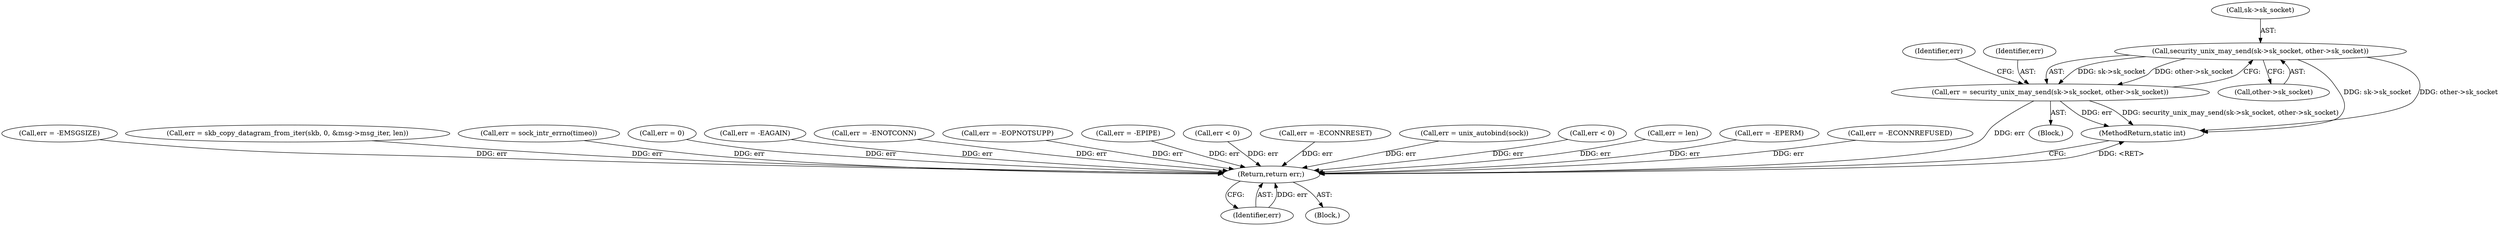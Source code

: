 digraph "0_linux_7d267278a9ece963d77eefec61630223fce08c6c_2@API" {
"1000458" [label="(Call,security_unix_may_send(sk->sk_socket, other->sk_socket))"];
"1000456" [label="(Call,err = security_unix_may_send(sk->sk_socket, other->sk_socket))"];
"1000554" [label="(Return,return err;)"];
"1000554" [label="(Return,return err;)"];
"1000227" [label="(Call,err = -EMSGSIZE)"];
"1000458" [label="(Call,security_unix_may_send(sk->sk_socket, other->sk_socket))"];
"1000316" [label="(Call,err = skb_copy_datagram_from_iter(skb, 0, &msg->msg_iter, len))"];
"1000491" [label="(Call,err = sock_intr_errno(timeo))"];
"1000466" [label="(Identifier,err)"];
"1000462" [label="(Call,other->sk_socket)"];
"1000401" [label="(Call,err = 0)"];
"1000555" [label="(Identifier,err)"];
"1000481" [label="(Call,err = -EAGAIN)"];
"1000195" [label="(Call,err = -ENOTCONN)"];
"1000157" [label="(Call,err = -EOPNOTSUPP)"];
"1000438" [label="(Call,err = -EPIPE)"];
"1000292" [label="(Call,err < 0)"];
"1000107" [label="(Block,)"];
"1000343" [label="(Call,err = -ECONNRESET)"];
"1000457" [label="(Identifier,err)"];
"1000221" [label="(Call,err = unix_autobind(sock))"];
"1000183" [label="(Call,err < 0)"];
"1000376" [label="(Call,err = len)"];
"1000455" [label="(Block,)"];
"1000459" [label="(Call,sk->sk_socket)"];
"1000556" [label="(MethodReturn,static int)"];
"1000382" [label="(Call,err = -EPERM)"];
"1000423" [label="(Call,err = -ECONNREFUSED)"];
"1000456" [label="(Call,err = security_unix_may_send(sk->sk_socket, other->sk_socket))"];
"1000458" -> "1000456"  [label="AST: "];
"1000458" -> "1000462"  [label="CFG: "];
"1000459" -> "1000458"  [label="AST: "];
"1000462" -> "1000458"  [label="AST: "];
"1000456" -> "1000458"  [label="CFG: "];
"1000458" -> "1000556"  [label="DDG: sk->sk_socket"];
"1000458" -> "1000556"  [label="DDG: other->sk_socket"];
"1000458" -> "1000456"  [label="DDG: sk->sk_socket"];
"1000458" -> "1000456"  [label="DDG: other->sk_socket"];
"1000456" -> "1000455"  [label="AST: "];
"1000457" -> "1000456"  [label="AST: "];
"1000466" -> "1000456"  [label="CFG: "];
"1000456" -> "1000556"  [label="DDG: err"];
"1000456" -> "1000556"  [label="DDG: security_unix_may_send(sk->sk_socket, other->sk_socket)"];
"1000456" -> "1000554"  [label="DDG: err"];
"1000554" -> "1000107"  [label="AST: "];
"1000554" -> "1000555"  [label="CFG: "];
"1000555" -> "1000554"  [label="AST: "];
"1000556" -> "1000554"  [label="CFG: "];
"1000554" -> "1000556"  [label="DDG: <RET>"];
"1000555" -> "1000554"  [label="DDG: err"];
"1000382" -> "1000554"  [label="DDG: err"];
"1000292" -> "1000554"  [label="DDG: err"];
"1000183" -> "1000554"  [label="DDG: err"];
"1000157" -> "1000554"  [label="DDG: err"];
"1000221" -> "1000554"  [label="DDG: err"];
"1000423" -> "1000554"  [label="DDG: err"];
"1000491" -> "1000554"  [label="DDG: err"];
"1000438" -> "1000554"  [label="DDG: err"];
"1000195" -> "1000554"  [label="DDG: err"];
"1000376" -> "1000554"  [label="DDG: err"];
"1000343" -> "1000554"  [label="DDG: err"];
"1000227" -> "1000554"  [label="DDG: err"];
"1000401" -> "1000554"  [label="DDG: err"];
"1000481" -> "1000554"  [label="DDG: err"];
"1000316" -> "1000554"  [label="DDG: err"];
}
